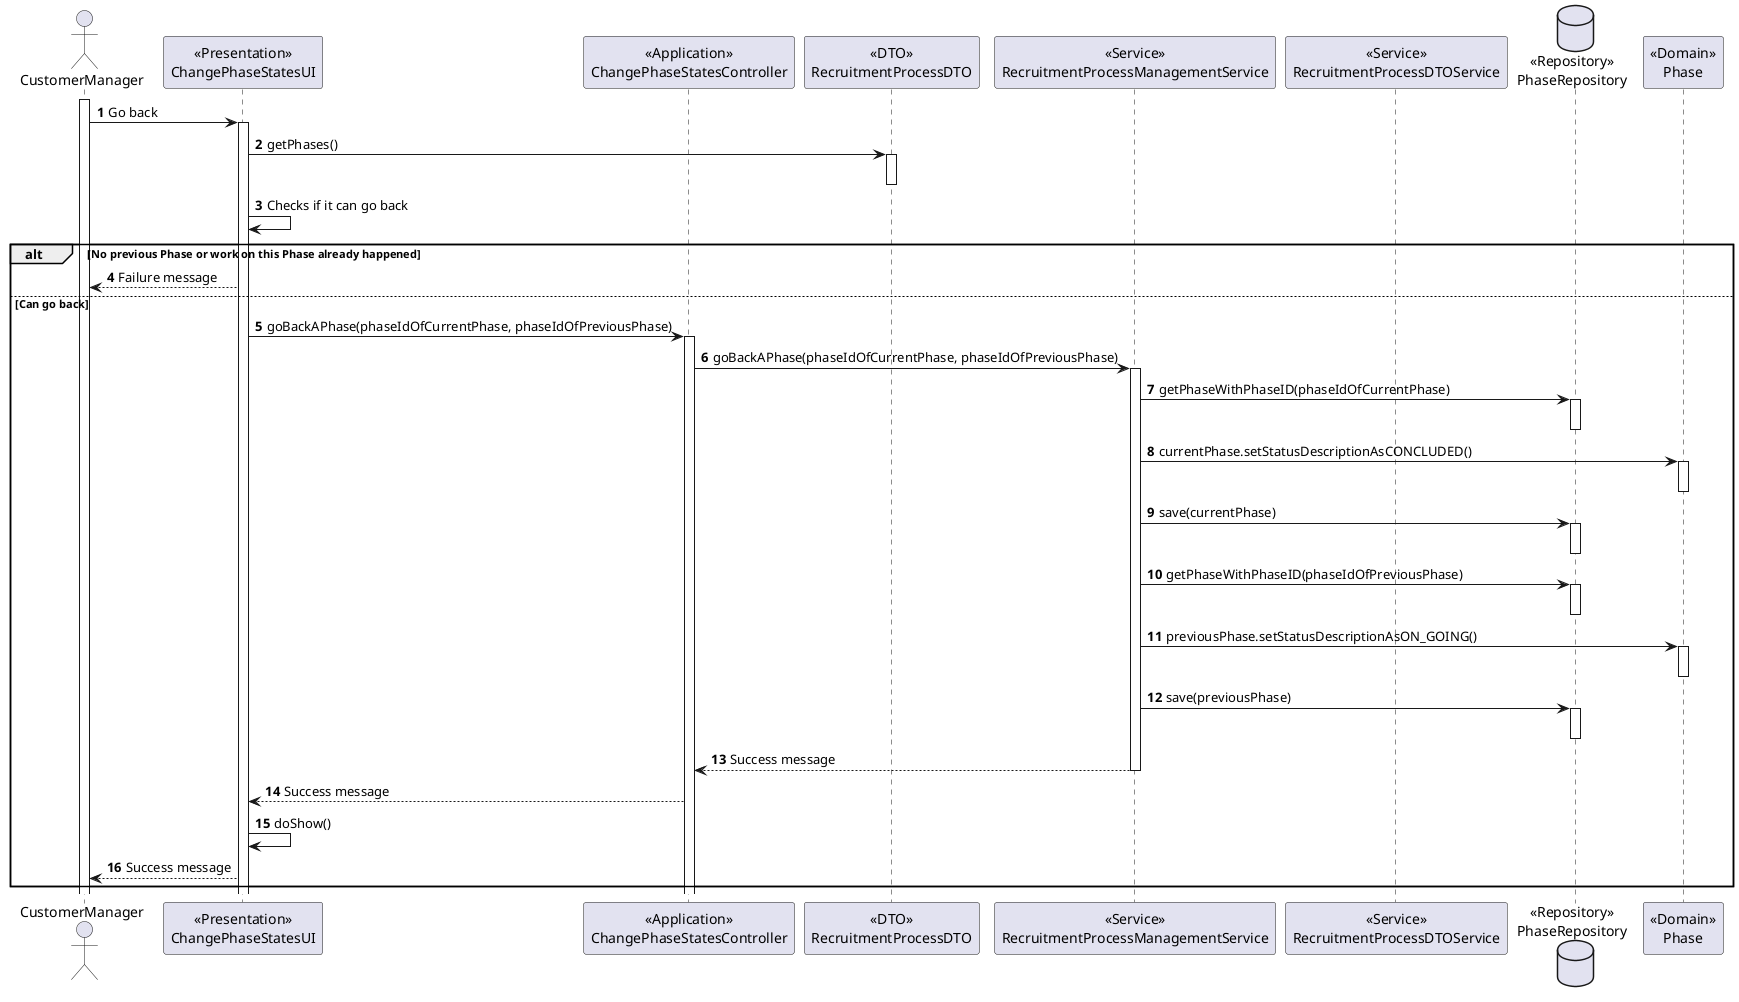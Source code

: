 @startuml
'https://plantuml.com/sequence-diagram

autonumber

Actor "CustomerManager" as CM
Participant "<<Presentation>>\nChangePhaseStatesUI" as UI
Participant "<<Application>>\nChangePhaseStatesController" as CTRL
Participant "<<DTO>>\nRecruitmentProcessDTO" as RPDTO
Participant "<<Service>>\nRecruitmentProcessManagementService" as RPS
Participant "<<Service>>\nRecruitmentProcessDTOService" as RPDTOS
Database "<<Repository>>\nPhaseRepository" as PREPO
Participant "<<Domain>>\nPhase" as P

Activate CM

CM -> UI : Go back

Activate UI

    UI -> RPDTO : getPhases()

    Activate RPDTO

    Deactivate RPDTO

    UI -> UI : Checks if it can go back

    alt No previous Phase or work on this Phase already happened

        UI --> CM : Failure message

    else Can go back

        UI -> CTRL : goBackAPhase(phaseIdOfCurrentPhase, phaseIdOfPreviousPhase)

            Activate CTRL

                CTRL -> RPS : goBackAPhase(phaseIdOfCurrentPhase, phaseIdOfPreviousPhase)

                Activate RPS

                    RPS -> PREPO : getPhaseWithPhaseID(phaseIdOfCurrentPhase)

                    Activate PREPO

                    Deactivate PREPO

                    RPS -> P : currentPhase.setStatusDescriptionAsCONCLUDED()

                    Activate P

                    Deactivate P

                    RPS -> PREPO : save(currentPhase)

                    Activate PREPO

                    Deactivate PREPO

                    RPS -> PREPO : getPhaseWithPhaseID(phaseIdOfPreviousPhase)

                    Activate PREPO

                    Deactivate PREPO

                    RPS -> P : previousPhase.setStatusDescriptionAsON_GOING()

                    Activate P

                    Deactivate P

                    RPS -> PREPO : save(previousPhase)

                    Activate PREPO

                    Deactivate PREPO

                    RPS --> CTRL : Success message

                Deactivate RPS

                CTRL --> UI : Success message

        UI -> UI : doShow()

        UI --> CM : Success message

    end

@enduml